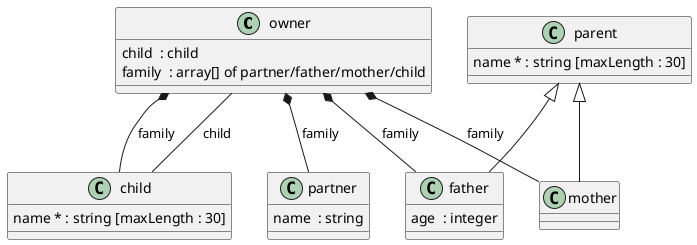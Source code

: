 @startuml

class owner {
  child  : child 
  family  : array[] of partner/father/mother/child 

}
owner -- child  :  child
owner *-- partner  :  family
owner *-- father  :  family
owner *-- mother  :  family
owner *-- child  :  family

class partner {
  name  : string 

}

class child {
  name * : string [maxLength : 30]

}

class father {
  age  : integer 

}
parent <|-- father

class mother {

}
parent <|-- mother

class parent {
  name * : string [maxLength : 30]

}
@enduml
